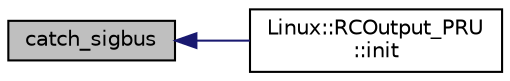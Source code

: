 digraph "catch_sigbus"
{
 // INTERACTIVE_SVG=YES
  edge [fontname="Helvetica",fontsize="10",labelfontname="Helvetica",labelfontsize="10"];
  node [fontname="Helvetica",fontsize="10",shape=record];
  rankdir="LR";
  Node1 [label="catch_sigbus",height=0.2,width=0.4,color="black", fillcolor="grey75", style="filled", fontcolor="black"];
  Node1 -> Node2 [dir="back",color="midnightblue",fontsize="10",style="solid",fontname="Helvetica"];
  Node2 [label="Linux::RCOutput_PRU\l::init",height=0.2,width=0.4,color="black", fillcolor="white", style="filled",URL="$classLinux_1_1RCOutput__PRU.html#a5844f071c2a914c2240f7dd49e376ab9"];
}
